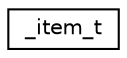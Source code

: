digraph "Graphical Class Hierarchy"
{
 // LATEX_PDF_SIZE
  edge [fontname="Helvetica",fontsize="10",labelfontname="Helvetica",labelfontsize="10"];
  node [fontname="Helvetica",fontsize="10",shape=record];
  rankdir="LR";
  Node0 [label="_item_t",height=0.2,width=0.4,color="black", fillcolor="white", style="filled",URL="$struct__item__t.html",tooltip=" "];
}
